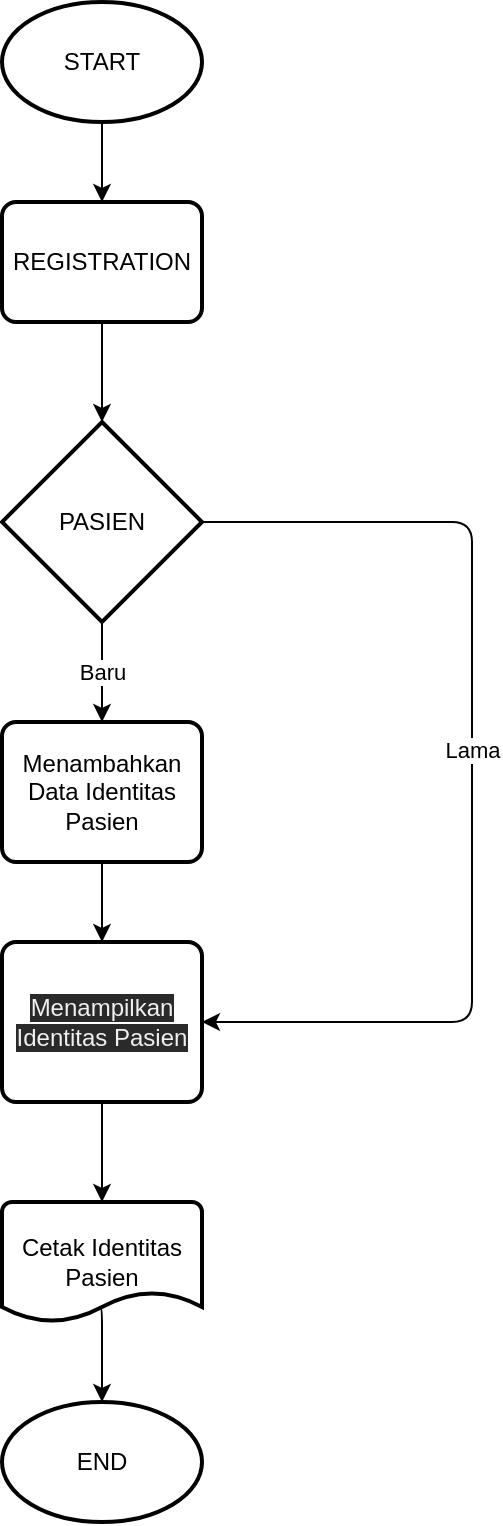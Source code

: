 <mxfile>
    <diagram id="XSR3O4sb_BBbq0xcz3ux" name="Page-1">
        <mxGraphModel dx="783" dy="616" grid="1" gridSize="10" guides="1" tooltips="1" connect="1" arrows="1" fold="1" page="1" pageScale="1" pageWidth="850" pageHeight="1100" math="0" shadow="0">
            <root>
                <mxCell id="0"/>
                <mxCell id="1" parent="0"/>
                <mxCell id="2" style="edgeStyle=none;html=1;exitX=0.5;exitY=1;exitDx=0;exitDy=0;exitPerimeter=0;entryX=0.5;entryY=0;entryDx=0;entryDy=0;" parent="1" source="3" target="4" edge="1">
                    <mxGeometry relative="1" as="geometry"/>
                </mxCell>
                <mxCell id="3" value="START" style="strokeWidth=2;html=1;shape=mxgraph.flowchart.start_1;whiteSpace=wrap;" parent="1" vertex="1">
                    <mxGeometry x="375" y="60" width="100" height="60" as="geometry"/>
                </mxCell>
                <mxCell id="12" style="edgeStyle=none;html=1;exitX=0.5;exitY=1;exitDx=0;exitDy=0;entryX=0.5;entryY=0;entryDx=0;entryDy=0;entryPerimeter=0;" edge="1" parent="1" source="4" target="8">
                    <mxGeometry relative="1" as="geometry"/>
                </mxCell>
                <mxCell id="4" value="REGISTRATION" style="rounded=1;whiteSpace=wrap;html=1;absoluteArcSize=1;arcSize=14;strokeWidth=2;" parent="1" vertex="1">
                    <mxGeometry x="375" y="160" width="100" height="60" as="geometry"/>
                </mxCell>
                <mxCell id="5" value="Baru" style="edgeStyle=orthogonalEdgeStyle;html=1;exitX=0.5;exitY=1;exitDx=0;exitDy=0;exitPerimeter=0;entryX=0.5;entryY=0;entryDx=0;entryDy=0;" edge="1" parent="1" source="8" target="10">
                    <mxGeometry relative="1" as="geometry"/>
                </mxCell>
                <mxCell id="6" style="edgeStyle=orthogonalEdgeStyle;html=1;exitX=1;exitY=0.5;exitDx=0;exitDy=0;exitPerimeter=0;entryX=1;entryY=0.5;entryDx=0;entryDy=0;" edge="1" parent="1" source="8" target="11">
                    <mxGeometry relative="1" as="geometry">
                        <mxPoint x="515" y="570" as="targetPoint"/>
                        <Array as="points">
                            <mxPoint x="610" y="320"/>
                            <mxPoint x="610" y="570"/>
                        </Array>
                    </mxGeometry>
                </mxCell>
                <mxCell id="7" value="Lama" style="edgeLabel;html=1;align=center;verticalAlign=middle;resizable=0;points=[];" vertex="1" connectable="0" parent="6">
                    <mxGeometry x="-0.044" relative="1" as="geometry">
                        <mxPoint as="offset"/>
                    </mxGeometry>
                </mxCell>
                <mxCell id="8" value="PASIEN" style="strokeWidth=2;html=1;shape=mxgraph.flowchart.decision;whiteSpace=wrap;" vertex="1" parent="1">
                    <mxGeometry x="375" y="270" width="100" height="100" as="geometry"/>
                </mxCell>
                <mxCell id="9" style="edgeStyle=orthogonalEdgeStyle;html=1;exitX=0.5;exitY=1;exitDx=0;exitDy=0;" edge="1" parent="1" source="10">
                    <mxGeometry relative="1" as="geometry">
                        <mxPoint x="425.0" y="530" as="targetPoint"/>
                    </mxGeometry>
                </mxCell>
                <mxCell id="10" value="Menambahkan Data Identitas Pasien" style="rounded=1;whiteSpace=wrap;html=1;absoluteArcSize=1;arcSize=14;strokeWidth=2;" vertex="1" parent="1">
                    <mxGeometry x="375" y="420" width="100" height="70" as="geometry"/>
                </mxCell>
                <mxCell id="17" style="edgeStyle=none;html=1;exitX=0.5;exitY=1;exitDx=0;exitDy=0;" edge="1" parent="1" source="11" target="15">
                    <mxGeometry relative="1" as="geometry"/>
                </mxCell>
                <mxCell id="11" value="&#10;&#10;&lt;span style=&quot;color: rgb(240, 240, 240); font-family: helvetica; font-size: 12px; font-style: normal; font-weight: 400; letter-spacing: normal; text-align: center; text-indent: 0px; text-transform: none; word-spacing: 0px; background-color: rgb(42, 42, 42); display: inline; float: none;&quot;&gt;Menampilkan Identitas Pasien&lt;/span&gt;&#10;&#10;" style="rounded=1;whiteSpace=wrap;html=1;absoluteArcSize=1;arcSize=14;strokeWidth=2;" vertex="1" parent="1">
                    <mxGeometry x="375" y="530" width="100" height="80" as="geometry"/>
                </mxCell>
                <mxCell id="13" value="END" style="strokeWidth=2;html=1;shape=mxgraph.flowchart.start_1;whiteSpace=wrap;" vertex="1" parent="1">
                    <mxGeometry x="375" y="760" width="100" height="60" as="geometry"/>
                </mxCell>
                <mxCell id="14" value="" style="edgeStyle=orthogonalEdgeStyle;html=1;exitX=0.483;exitY=0.871;exitDx=0;exitDy=0;exitPerimeter=0;" edge="1" parent="1" source="15" target="13">
                    <mxGeometry relative="1" as="geometry">
                        <Array as="points">
                            <mxPoint x="425" y="712"/>
                        </Array>
                    </mxGeometry>
                </mxCell>
                <mxCell id="15" value="Cetak Identitas Pasien" style="strokeWidth=2;html=1;shape=mxgraph.flowchart.document2;whiteSpace=wrap;size=0.25;" vertex="1" parent="1">
                    <mxGeometry x="375" y="660" width="100" height="60" as="geometry"/>
                </mxCell>
            </root>
        </mxGraphModel>
    </diagram>
</mxfile>